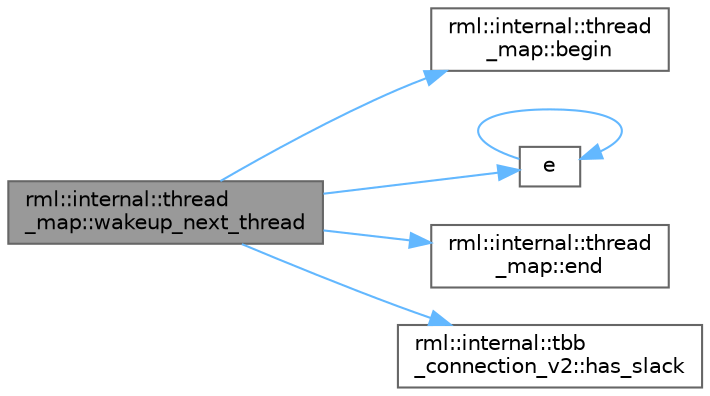 digraph "rml::internal::thread_map::wakeup_next_thread"
{
 // LATEX_PDF_SIZE
  bgcolor="transparent";
  edge [fontname=Helvetica,fontsize=10,labelfontname=Helvetica,labelfontsize=10];
  node [fontname=Helvetica,fontsize=10,shape=box,height=0.2,width=0.4];
  rankdir="LR";
  Node1 [id="Node000001",label="rml::internal::thread\l_map::wakeup_next_thread",height=0.2,width=0.4,color="gray40", fillcolor="grey60", style="filled", fontcolor="black",tooltip=" "];
  Node1 -> Node2 [id="edge6_Node000001_Node000002",color="steelblue1",style="solid",tooltip=" "];
  Node2 [id="Node000002",label="rml::internal::thread\l_map::begin",height=0.2,width=0.4,color="grey40", fillcolor="white", style="filled",URL="$classrml_1_1internal_1_1thread__map.html#a49c6d1883cda2ad44a23b97a8eb2caeb",tooltip=" "];
  Node1 -> Node3 [id="edge7_Node000001_Node000003",color="steelblue1",style="solid",tooltip=" "];
  Node3 [id="Node000003",label="e",height=0.2,width=0.4,color="grey40", fillcolor="white", style="filled",URL="$_cwise__array__power__array_8cpp.html#a9cb86ff854760bf91a154f2724a9101d",tooltip=" "];
  Node3 -> Node3 [id="edge8_Node000003_Node000003",color="steelblue1",style="solid",tooltip=" "];
  Node1 -> Node4 [id="edge9_Node000001_Node000004",color="steelblue1",style="solid",tooltip=" "];
  Node4 [id="Node000004",label="rml::internal::thread\l_map::end",height=0.2,width=0.4,color="grey40", fillcolor="white", style="filled",URL="$classrml_1_1internal_1_1thread__map.html#a0151c43180c743744d2300fe38e471fa",tooltip=" "];
  Node1 -> Node5 [id="edge10_Node000001_Node000005",color="steelblue1",style="solid",tooltip=" "];
  Node5 [id="Node000005",label="rml::internal::tbb\l_connection_v2::has_slack",height=0.2,width=0.4,color="grey40", fillcolor="white", style="filled",URL="$classrml_1_1internal_1_1tbb__connection__v2.html#a938c547c5c23077f10b27b2b03e30ccd",tooltip="True if there is slack that try_process can use."];
}
